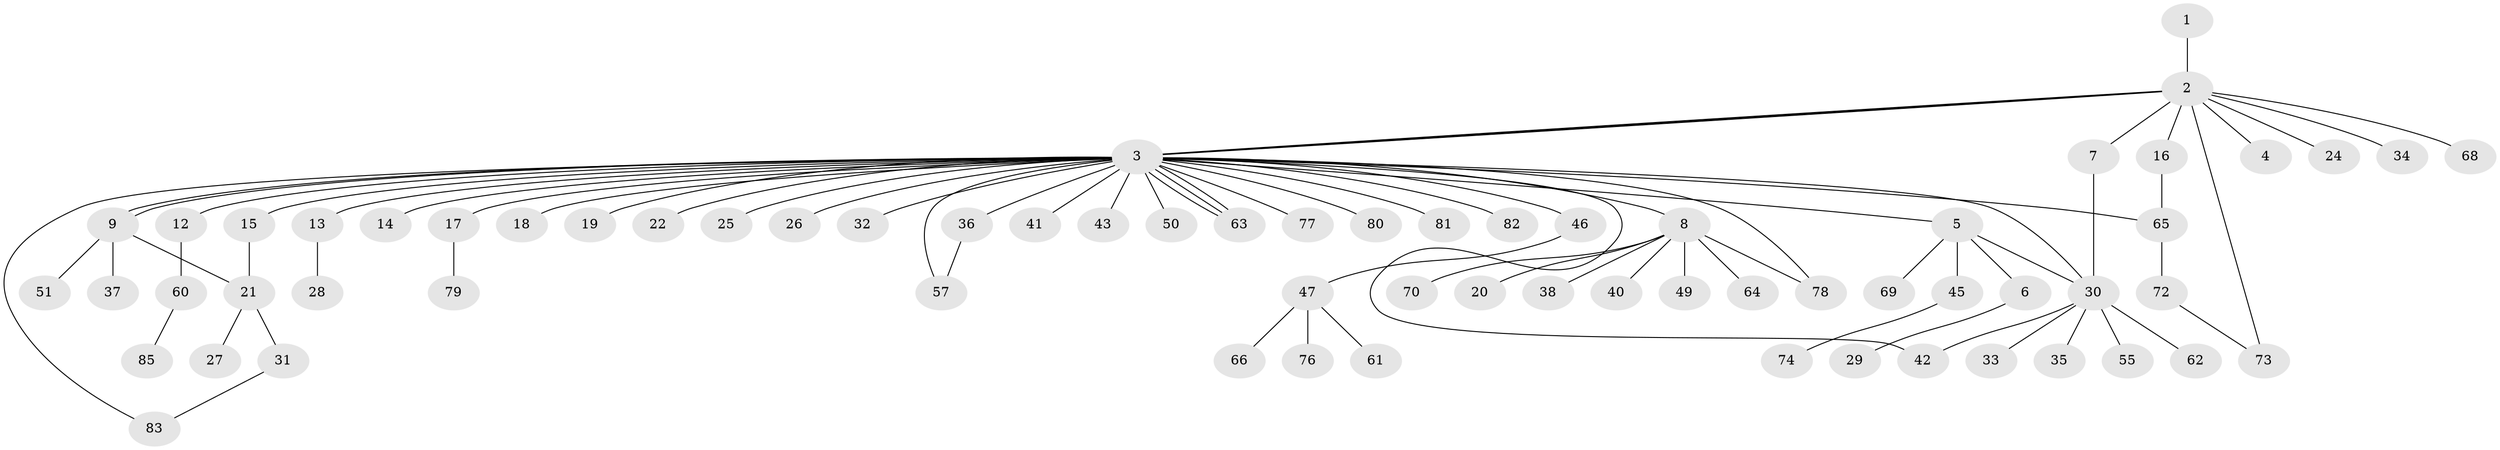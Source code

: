 // original degree distribution, {1: 0.5862068965517241, 12: 0.011494252873563218, 35: 0.011494252873563218, 6: 0.022988505747126436, 3: 0.08045977011494253, 2: 0.21839080459770116, 7: 0.011494252873563218, 5: 0.022988505747126436, 8: 0.011494252873563218, 4: 0.022988505747126436}
// Generated by graph-tools (version 1.1) at 2025/41/03/06/25 10:41:51]
// undirected, 69 vertices, 82 edges
graph export_dot {
graph [start="1"]
  node [color=gray90,style=filled];
  1;
  2 [super="+11"];
  3 [super="+86"];
  4;
  5 [super="+39"];
  6 [super="+44"];
  7;
  8 [super="+10"];
  9 [super="+59"];
  12;
  13;
  14;
  15 [super="+48"];
  16;
  17;
  18;
  19;
  20 [super="+23"];
  21 [super="+71"];
  22;
  24 [super="+56"];
  25;
  26;
  27;
  28;
  29;
  30 [super="+87"];
  31 [super="+58"];
  32;
  33;
  34;
  35;
  36 [super="+53"];
  37;
  38;
  40 [super="+54"];
  41;
  42;
  43;
  45;
  46;
  47 [super="+52"];
  49;
  50;
  51;
  55;
  57;
  60 [super="+67"];
  61;
  62;
  63 [super="+84"];
  64;
  65 [super="+75"];
  66;
  68;
  69;
  70;
  72;
  73;
  74;
  76;
  77;
  78;
  79;
  80;
  81;
  82;
  83;
  85;
  1 -- 2;
  2 -- 3;
  2 -- 3;
  2 -- 3;
  2 -- 4;
  2 -- 7;
  2 -- 16;
  2 -- 24;
  2 -- 34;
  2 -- 68;
  2 -- 73;
  3 -- 5;
  3 -- 8;
  3 -- 9;
  3 -- 9;
  3 -- 12;
  3 -- 13;
  3 -- 14;
  3 -- 15;
  3 -- 17;
  3 -- 18;
  3 -- 19;
  3 -- 22;
  3 -- 25;
  3 -- 26;
  3 -- 30;
  3 -- 32;
  3 -- 36;
  3 -- 41;
  3 -- 42;
  3 -- 43;
  3 -- 46;
  3 -- 50;
  3 -- 63;
  3 -- 63;
  3 -- 63;
  3 -- 65;
  3 -- 77;
  3 -- 80;
  3 -- 81;
  3 -- 82;
  3 -- 83;
  3 -- 57;
  3 -- 78;
  5 -- 6;
  5 -- 30;
  5 -- 45;
  5 -- 69;
  6 -- 29;
  7 -- 30;
  8 -- 38;
  8 -- 40;
  8 -- 49;
  8 -- 70;
  8 -- 78;
  8 -- 64;
  8 -- 20;
  9 -- 21;
  9 -- 37;
  9 -- 51;
  12 -- 60;
  13 -- 28;
  15 -- 21;
  16 -- 65;
  17 -- 79;
  21 -- 27;
  21 -- 31;
  30 -- 33;
  30 -- 35;
  30 -- 55;
  30 -- 62;
  30 -- 42;
  31 -- 83;
  36 -- 57;
  45 -- 74;
  46 -- 47;
  47 -- 61;
  47 -- 76;
  47 -- 66;
  60 -- 85;
  65 -- 72;
  72 -- 73;
}
